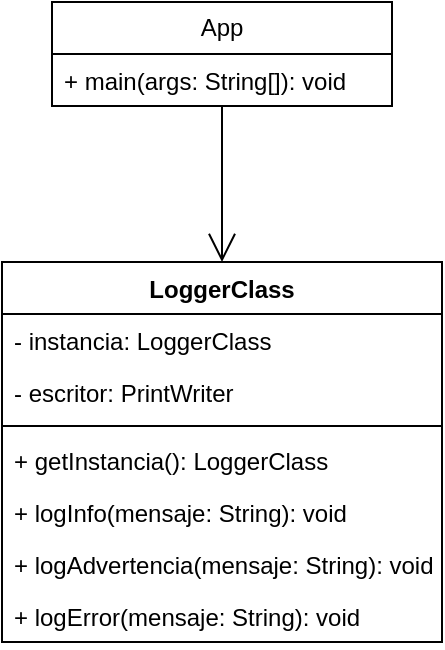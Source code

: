 <mxfile version="24.7.17">
  <diagram name="Página-1" id="inHq63NhMmBsXdiNDqGq">
    <mxGraphModel dx="1434" dy="835" grid="1" gridSize="10" guides="1" tooltips="1" connect="1" arrows="1" fold="1" page="1" pageScale="1" pageWidth="827" pageHeight="1169" math="0" shadow="0">
      <root>
        <mxCell id="0" />
        <mxCell id="1" parent="0" />
        <mxCell id="ZfFCHh8ELy_g9b926tu2-1" value="LoggerClass" style="swimlane;fontStyle=1;align=center;verticalAlign=top;childLayout=stackLayout;horizontal=1;startSize=26;horizontalStack=0;resizeParent=1;resizeParentMax=0;resizeLast=0;collapsible=1;marginBottom=0;whiteSpace=wrap;html=1;" vertex="1" parent="1">
          <mxGeometry x="290" y="310" width="220" height="190" as="geometry" />
        </mxCell>
        <mxCell id="ZfFCHh8ELy_g9b926tu2-2" value="- instancia: LoggerClass" style="text;strokeColor=none;fillColor=none;align=left;verticalAlign=top;spacingLeft=4;spacingRight=4;overflow=hidden;rotatable=0;points=[[0,0.5],[1,0.5]];portConstraint=eastwest;whiteSpace=wrap;html=1;" vertex="1" parent="ZfFCHh8ELy_g9b926tu2-1">
          <mxGeometry y="26" width="220" height="26" as="geometry" />
        </mxCell>
        <mxCell id="ZfFCHh8ELy_g9b926tu2-5" value="- escritor: PrintWriter" style="text;strokeColor=none;fillColor=none;align=left;verticalAlign=top;spacingLeft=4;spacingRight=4;overflow=hidden;rotatable=0;points=[[0,0.5],[1,0.5]];portConstraint=eastwest;whiteSpace=wrap;html=1;" vertex="1" parent="ZfFCHh8ELy_g9b926tu2-1">
          <mxGeometry y="52" width="220" height="26" as="geometry" />
        </mxCell>
        <mxCell id="ZfFCHh8ELy_g9b926tu2-3" value="" style="line;strokeWidth=1;fillColor=none;align=left;verticalAlign=middle;spacingTop=-1;spacingLeft=3;spacingRight=3;rotatable=0;labelPosition=right;points=[];portConstraint=eastwest;strokeColor=inherit;" vertex="1" parent="ZfFCHh8ELy_g9b926tu2-1">
          <mxGeometry y="78" width="220" height="8" as="geometry" />
        </mxCell>
        <mxCell id="ZfFCHh8ELy_g9b926tu2-6" value="+ getInstancia(): LoggerClass" style="text;strokeColor=none;fillColor=none;align=left;verticalAlign=top;spacingLeft=4;spacingRight=4;overflow=hidden;rotatable=0;points=[[0,0.5],[1,0.5]];portConstraint=eastwest;whiteSpace=wrap;html=1;" vertex="1" parent="ZfFCHh8ELy_g9b926tu2-1">
          <mxGeometry y="86" width="220" height="26" as="geometry" />
        </mxCell>
        <mxCell id="ZfFCHh8ELy_g9b926tu2-7" value="+ logInfo(mensaje: String): void" style="text;strokeColor=none;fillColor=none;align=left;verticalAlign=top;spacingLeft=4;spacingRight=4;overflow=hidden;rotatable=0;points=[[0,0.5],[1,0.5]];portConstraint=eastwest;whiteSpace=wrap;html=1;" vertex="1" parent="ZfFCHh8ELy_g9b926tu2-1">
          <mxGeometry y="112" width="220" height="26" as="geometry" />
        </mxCell>
        <mxCell id="ZfFCHh8ELy_g9b926tu2-8" value="+ logAdvertencia(mensaje: String): void" style="text;strokeColor=none;fillColor=none;align=left;verticalAlign=top;spacingLeft=4;spacingRight=4;overflow=hidden;rotatable=0;points=[[0,0.5],[1,0.5]];portConstraint=eastwest;whiteSpace=wrap;html=1;" vertex="1" parent="ZfFCHh8ELy_g9b926tu2-1">
          <mxGeometry y="138" width="220" height="26" as="geometry" />
        </mxCell>
        <mxCell id="ZfFCHh8ELy_g9b926tu2-4" value="+ logError(mensaje: String): void" style="text;strokeColor=none;fillColor=none;align=left;verticalAlign=top;spacingLeft=4;spacingRight=4;overflow=hidden;rotatable=0;points=[[0,0.5],[1,0.5]];portConstraint=eastwest;whiteSpace=wrap;html=1;" vertex="1" parent="ZfFCHh8ELy_g9b926tu2-1">
          <mxGeometry y="164" width="220" height="26" as="geometry" />
        </mxCell>
        <mxCell id="ZfFCHh8ELy_g9b926tu2-17" value="App" style="swimlane;fontStyle=0;childLayout=stackLayout;horizontal=1;startSize=26;fillColor=none;horizontalStack=0;resizeParent=1;resizeParentMax=0;resizeLast=0;collapsible=1;marginBottom=0;whiteSpace=wrap;html=1;" vertex="1" parent="1">
          <mxGeometry x="315" y="180" width="170" height="52" as="geometry" />
        </mxCell>
        <mxCell id="ZfFCHh8ELy_g9b926tu2-18" value="+ main(args: String[]): void" style="text;strokeColor=none;fillColor=none;align=left;verticalAlign=top;spacingLeft=4;spacingRight=4;overflow=hidden;rotatable=0;points=[[0,0.5],[1,0.5]];portConstraint=eastwest;whiteSpace=wrap;html=1;" vertex="1" parent="ZfFCHh8ELy_g9b926tu2-17">
          <mxGeometry y="26" width="170" height="26" as="geometry" />
        </mxCell>
        <mxCell id="ZfFCHh8ELy_g9b926tu2-22" value="" style="endArrow=open;endFill=1;endSize=12;html=1;rounded=0;" edge="1" parent="1" source="ZfFCHh8ELy_g9b926tu2-17" target="ZfFCHh8ELy_g9b926tu2-1">
          <mxGeometry width="160" relative="1" as="geometry">
            <mxPoint x="330" y="420" as="sourcePoint" />
            <mxPoint x="490" y="420" as="targetPoint" />
          </mxGeometry>
        </mxCell>
      </root>
    </mxGraphModel>
  </diagram>
</mxfile>
